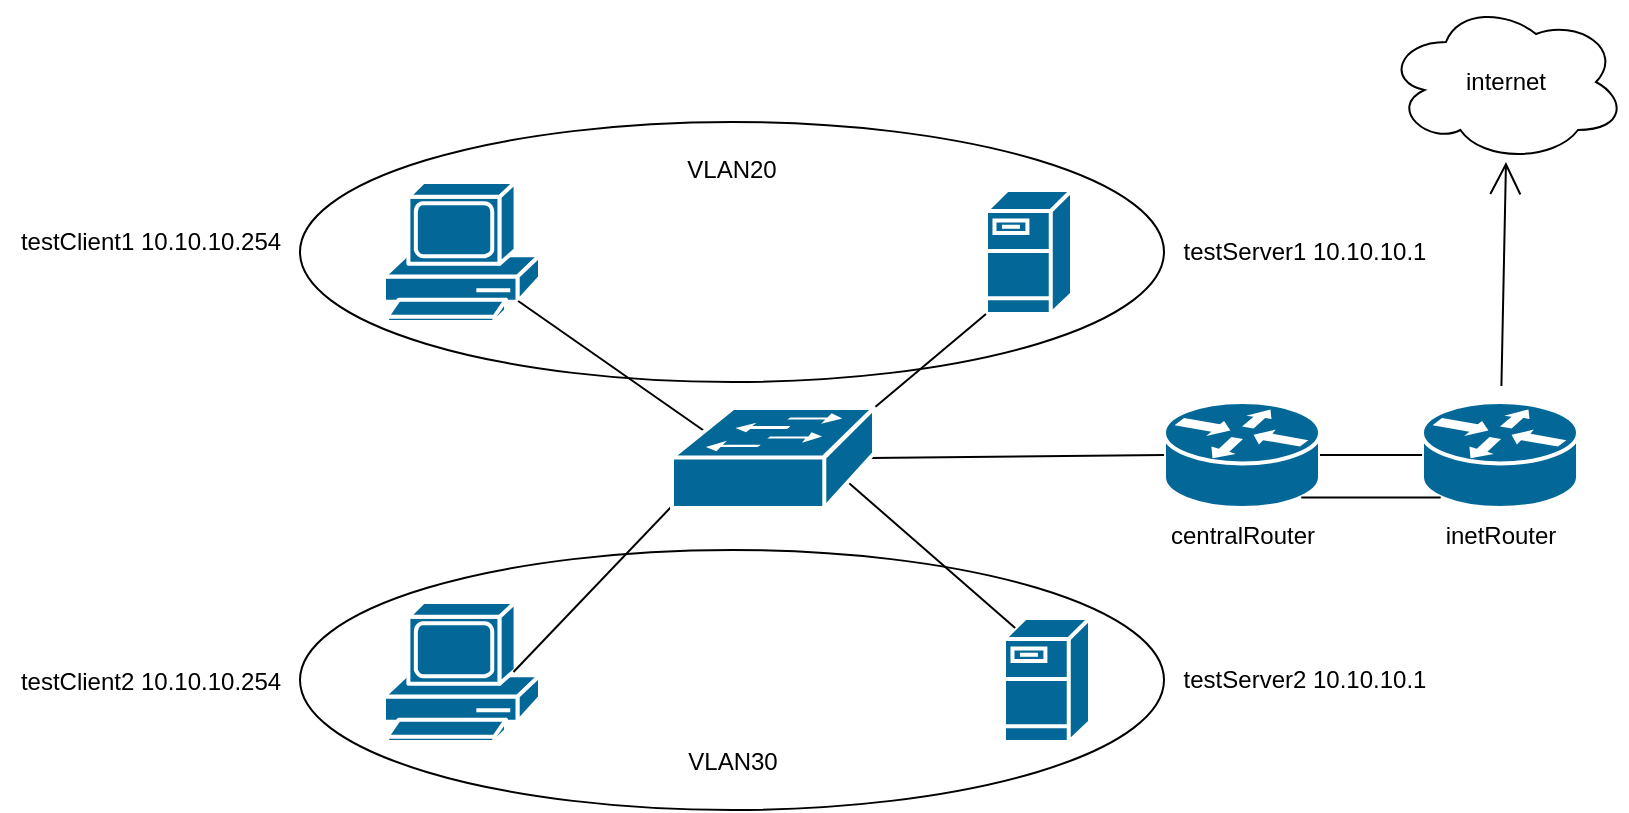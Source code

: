 <mxfile version="15.3.5" type="device"><diagram id="wDId8T9FKloI9gvBJdgD" name="Страница 1"><mxGraphModel dx="2932" dy="822" grid="1" gridSize="10" guides="1" tooltips="1" connect="1" arrows="1" fold="1" page="1" pageScale="1" pageWidth="827" pageHeight="583" math="0" shadow="0"><root><mxCell id="0"/><mxCell id="1" parent="0"/><mxCell id="29ul-pnNTCJSEjeqBZNy-23" value="" style="ellipse;whiteSpace=wrap;html=1;hachureGap=4;pointerEvents=0;" vertex="1" parent="1"><mxGeometry x="-1490" y="364" width="432" height="130" as="geometry"/></mxCell><mxCell id="29ul-pnNTCJSEjeqBZNy-4" value="" style="shape=mxgraph.cisco.servers.fileserver;sketch=0;html=1;pointerEvents=1;dashed=0;fillColor=#036897;strokeColor=#ffffff;strokeWidth=2;verticalLabelPosition=bottom;verticalAlign=top;align=center;outlineConnect=0;hachureGap=4;" vertex="1" parent="1"><mxGeometry x="-1147" y="184" width="43" height="62" as="geometry"/></mxCell><mxCell id="29ul-pnNTCJSEjeqBZNy-5" value="" style="shape=mxgraph.cisco.servers.fileserver;sketch=0;html=1;pointerEvents=1;dashed=0;fillColor=#036897;strokeColor=#ffffff;strokeWidth=2;verticalLabelPosition=bottom;verticalAlign=top;align=center;outlineConnect=0;hachureGap=4;" vertex="1" parent="1"><mxGeometry x="-1138" y="398" width="43" height="62" as="geometry"/></mxCell><mxCell id="29ul-pnNTCJSEjeqBZNy-7" value="" style="shape=mxgraph.cisco.computers_and_peripherals.pc;sketch=0;html=1;pointerEvents=1;dashed=0;fillColor=#036897;strokeColor=#ffffff;strokeWidth=2;verticalLabelPosition=bottom;verticalAlign=top;align=center;outlineConnect=0;hachureGap=4;" vertex="1" parent="1"><mxGeometry x="-1448" y="180" width="78" height="70" as="geometry"/></mxCell><mxCell id="29ul-pnNTCJSEjeqBZNy-8" value="" style="shape=mxgraph.cisco.computers_and_peripherals.pc;sketch=0;html=1;pointerEvents=1;dashed=0;fillColor=#036897;strokeColor=#ffffff;strokeWidth=2;verticalLabelPosition=bottom;verticalAlign=top;align=center;outlineConnect=0;hachureGap=4;" vertex="1" parent="1"><mxGeometry x="-1448" y="390" width="78" height="70" as="geometry"/></mxCell><mxCell id="29ul-pnNTCJSEjeqBZNy-28" style="edgeStyle=none;curved=1;rounded=0;orthogonalLoop=1;jettySize=auto;html=1;entryX=0.5;entryY=1;entryDx=0;entryDy=0;entryPerimeter=0;endArrow=open;startSize=14;endSize=14;sourcePerimeterSpacing=8;targetPerimeterSpacing=8;" edge="1" parent="1" source="29ul-pnNTCJSEjeqBZNy-10" target="29ul-pnNTCJSEjeqBZNy-20"><mxGeometry relative="1" as="geometry"/></mxCell><mxCell id="29ul-pnNTCJSEjeqBZNy-10" value="inetRouter" style="shape=mxgraph.cisco.routers.router;sketch=0;html=1;pointerEvents=1;dashed=0;fillColor=#036897;strokeColor=#ffffff;strokeWidth=2;verticalLabelPosition=bottom;verticalAlign=top;align=center;outlineConnect=0;hachureGap=4;" vertex="1" parent="1"><mxGeometry x="-929" y="290" width="78" height="53" as="geometry"/></mxCell><mxCell id="29ul-pnNTCJSEjeqBZNy-11" value="centralRouter&lt;br&gt;" style="shape=mxgraph.cisco.routers.router;sketch=0;html=1;pointerEvents=1;dashed=0;fillColor=#036897;strokeColor=#ffffff;strokeWidth=2;verticalLabelPosition=bottom;verticalAlign=top;align=center;outlineConnect=0;hachureGap=4;" vertex="1" parent="1"><mxGeometry x="-1058" y="290" width="78" height="53" as="geometry"/></mxCell><mxCell id="29ul-pnNTCJSEjeqBZNy-16" value="" style="endArrow=none;html=1;startSize=14;endSize=14;sourcePerimeterSpacing=8;targetPerimeterSpacing=8;entryX=0.16;entryY=0.23;entryDx=0;entryDy=0;entryPerimeter=0;exitX=0.86;exitY=0.85;exitDx=0;exitDy=0;exitPerimeter=0;" edge="1" parent="1" source="29ul-pnNTCJSEjeqBZNy-7" target="29ul-pnNTCJSEjeqBZNy-42"><mxGeometry width="50" height="50" relative="1" as="geometry"><mxPoint x="-1362" y="260" as="sourcePoint"/><mxPoint x="-1284.64" y="295.3" as="targetPoint"/></mxGeometry></mxCell><mxCell id="29ul-pnNTCJSEjeqBZNy-17" value="" style="endArrow=none;html=1;startSize=14;endSize=14;sourcePerimeterSpacing=8;targetPerimeterSpacing=8;exitX=0.83;exitY=0.5;exitDx=0;exitDy=0;exitPerimeter=0;entryX=0;entryY=0.98;entryDx=0;entryDy=0;entryPerimeter=0;" edge="1" parent="1" source="29ul-pnNTCJSEjeqBZNy-8" target="29ul-pnNTCJSEjeqBZNy-42"><mxGeometry width="50" height="50" relative="1" as="geometry"><mxPoint x="-1078" y="290" as="sourcePoint"/><mxPoint x="-1284.64" y="337.7" as="targetPoint"/></mxGeometry></mxCell><mxCell id="29ul-pnNTCJSEjeqBZNy-18" value="" style="endArrow=none;html=1;startSize=14;endSize=14;sourcePerimeterSpacing=8;targetPerimeterSpacing=8;exitX=1;exitY=0;exitDx=0;exitDy=0;exitPerimeter=0;entryX=0;entryY=1;entryDx=0;entryDy=0;entryPerimeter=0;" edge="1" parent="1" source="29ul-pnNTCJSEjeqBZNy-42" target="29ul-pnNTCJSEjeqBZNy-4"><mxGeometry width="50" height="50" relative="1" as="geometry"><mxPoint x="-1225.36" y="295.3" as="sourcePoint"/><mxPoint x="-1238" y="-30" as="targetPoint"/></mxGeometry></mxCell><mxCell id="29ul-pnNTCJSEjeqBZNy-19" value="" style="endArrow=none;html=1;startSize=14;endSize=14;sourcePerimeterSpacing=8;targetPerimeterSpacing=8;entryX=0.13;entryY=0.08;entryDx=0;entryDy=0;entryPerimeter=0;exitX=0.87;exitY=0.74;exitDx=0;exitDy=0;exitPerimeter=0;" edge="1" parent="1" source="29ul-pnNTCJSEjeqBZNy-42" target="29ul-pnNTCJSEjeqBZNy-5"><mxGeometry width="50" height="50" relative="1" as="geometry"><mxPoint x="-1160" y="351" as="sourcePoint"/><mxPoint x="-1028" y="240" as="targetPoint"/></mxGeometry></mxCell><mxCell id="29ul-pnNTCJSEjeqBZNy-20" value="internet" style="ellipse;shape=cloud;whiteSpace=wrap;html=1;hachureGap=4;pointerEvents=0;" vertex="1" parent="1"><mxGeometry x="-947" y="90" width="120" height="80" as="geometry"/></mxCell><mxCell id="29ul-pnNTCJSEjeqBZNy-21" value="" style="ellipse;whiteSpace=wrap;html=1;hachureGap=4;pointerEvents=0;fillColor=none;" vertex="1" parent="1"><mxGeometry x="-1490" y="150" width="432" height="130" as="geometry"/></mxCell><mxCell id="29ul-pnNTCJSEjeqBZNy-24" value="" style="endArrow=none;html=1;startSize=14;endSize=14;sourcePerimeterSpacing=8;targetPerimeterSpacing=8;exitX=0.98;exitY=0.5;exitDx=0;exitDy=0;exitPerimeter=0;entryX=0;entryY=0.5;entryDx=0;entryDy=0;entryPerimeter=0;" edge="1" parent="1" source="29ul-pnNTCJSEjeqBZNy-42" target="29ul-pnNTCJSEjeqBZNy-11"><mxGeometry width="50" height="50" relative="1" as="geometry"><mxPoint x="-1216.0" y="316.5" as="sourcePoint"/><mxPoint x="-1038" y="180" as="targetPoint"/></mxGeometry></mxCell><mxCell id="29ul-pnNTCJSEjeqBZNy-29" value="VLAN20" style="text;html=1;strokeColor=none;fillColor=none;align=center;verticalAlign=middle;whiteSpace=wrap;rounded=0;hachureGap=4;pointerEvents=0;" vertex="1" parent="1"><mxGeometry x="-1294" y="164" width="40" height="20" as="geometry"/></mxCell><mxCell id="29ul-pnNTCJSEjeqBZNy-30" value="VLAN30" style="text;html=1;align=center;verticalAlign=middle;resizable=0;points=[];autosize=1;strokeColor=none;fillColor=none;" vertex="1" parent="1"><mxGeometry x="-1304" y="460" width="60" height="20" as="geometry"/></mxCell><mxCell id="29ul-pnNTCJSEjeqBZNy-31" value="testClient1 10.10.10.254&lt;br&gt;" style="text;html=1;align=center;verticalAlign=middle;resizable=0;points=[];autosize=1;strokeColor=none;fillColor=none;" vertex="1" parent="1"><mxGeometry x="-1640" y="200" width="150" height="20" as="geometry"/></mxCell><mxCell id="29ul-pnNTCJSEjeqBZNy-32" value="testClient2 10.10.10.254" style="text;html=1;align=center;verticalAlign=middle;resizable=0;points=[];autosize=1;strokeColor=none;fillColor=none;" vertex="1" parent="1"><mxGeometry x="-1640" y="420" width="150" height="20" as="geometry"/></mxCell><mxCell id="29ul-pnNTCJSEjeqBZNy-33" value="testServer1 10.10.10.1" style="text;html=1;align=center;verticalAlign=middle;resizable=0;points=[];autosize=1;strokeColor=none;fillColor=none;" vertex="1" parent="1"><mxGeometry x="-1058" y="205" width="140" height="20" as="geometry"/></mxCell><mxCell id="29ul-pnNTCJSEjeqBZNy-34" value="testServer2 10.10.10.1" style="text;html=1;align=center;verticalAlign=middle;resizable=0;points=[];autosize=1;strokeColor=none;fillColor=none;" vertex="1" parent="1"><mxGeometry x="-1058" y="419" width="140" height="20" as="geometry"/></mxCell><mxCell id="29ul-pnNTCJSEjeqBZNy-40" value="" style="endArrow=none;html=1;startSize=14;endSize=14;sourcePerimeterSpacing=8;targetPerimeterSpacing=8;exitX=1;exitY=0.5;exitDx=0;exitDy=0;exitPerimeter=0;entryX=0;entryY=0.5;entryDx=0;entryDy=0;entryPerimeter=0;" edge="1" parent="1" source="29ul-pnNTCJSEjeqBZNy-11" target="29ul-pnNTCJSEjeqBZNy-10"><mxGeometry width="50" height="50" relative="1" as="geometry"><mxPoint x="-1020" y="370" as="sourcePoint"/><mxPoint x="-930" y="300" as="targetPoint"/></mxGeometry></mxCell><mxCell id="29ul-pnNTCJSEjeqBZNy-41" value="" style="endArrow=none;html=1;startSize=14;endSize=14;sourcePerimeterSpacing=8;targetPerimeterSpacing=8;entryX=0.12;entryY=0.9;entryDx=0;entryDy=0;entryPerimeter=0;exitX=0.88;exitY=0.9;exitDx=0;exitDy=0;exitPerimeter=0;" edge="1" parent="1" source="29ul-pnNTCJSEjeqBZNy-11" target="29ul-pnNTCJSEjeqBZNy-10"><mxGeometry width="50" height="50" relative="1" as="geometry"><mxPoint x="-1040" y="370" as="sourcePoint"/><mxPoint x="-990" y="320" as="targetPoint"/></mxGeometry></mxCell><mxCell id="29ul-pnNTCJSEjeqBZNy-42" value="" style="shape=mxgraph.cisco.switches.workgroup_switch;sketch=0;html=1;pointerEvents=1;dashed=0;fillColor=#036897;strokeColor=#ffffff;strokeWidth=2;verticalLabelPosition=bottom;verticalAlign=top;align=center;outlineConnect=0;hachureGap=4;" vertex="1" parent="1"><mxGeometry x="-1304" y="293" width="101" height="50" as="geometry"/></mxCell></root></mxGraphModel></diagram></mxfile>